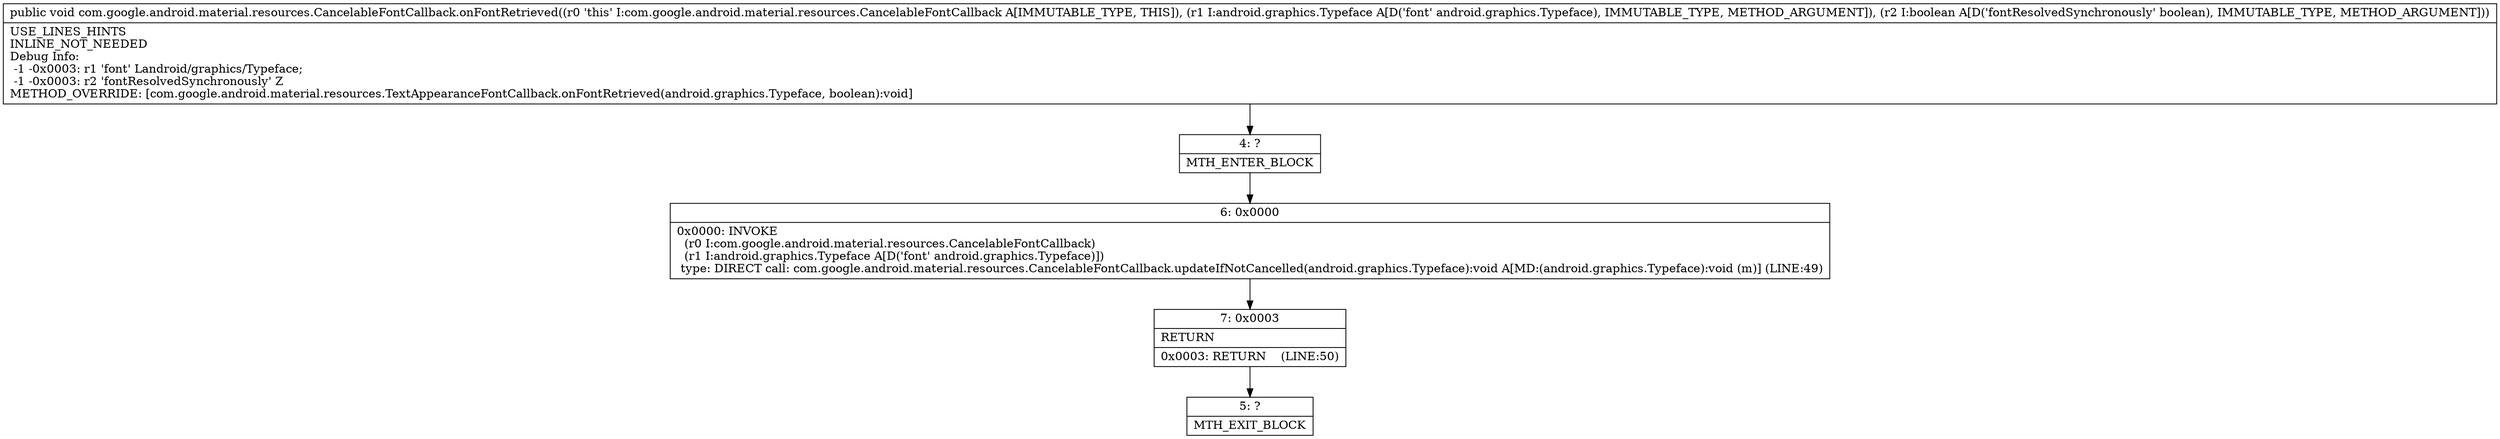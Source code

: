 digraph "CFG forcom.google.android.material.resources.CancelableFontCallback.onFontRetrieved(Landroid\/graphics\/Typeface;Z)V" {
Node_4 [shape=record,label="{4\:\ ?|MTH_ENTER_BLOCK\l}"];
Node_6 [shape=record,label="{6\:\ 0x0000|0x0000: INVOKE  \l  (r0 I:com.google.android.material.resources.CancelableFontCallback)\l  (r1 I:android.graphics.Typeface A[D('font' android.graphics.Typeface)])\l type: DIRECT call: com.google.android.material.resources.CancelableFontCallback.updateIfNotCancelled(android.graphics.Typeface):void A[MD:(android.graphics.Typeface):void (m)] (LINE:49)\l}"];
Node_7 [shape=record,label="{7\:\ 0x0003|RETURN\l|0x0003: RETURN    (LINE:50)\l}"];
Node_5 [shape=record,label="{5\:\ ?|MTH_EXIT_BLOCK\l}"];
MethodNode[shape=record,label="{public void com.google.android.material.resources.CancelableFontCallback.onFontRetrieved((r0 'this' I:com.google.android.material.resources.CancelableFontCallback A[IMMUTABLE_TYPE, THIS]), (r1 I:android.graphics.Typeface A[D('font' android.graphics.Typeface), IMMUTABLE_TYPE, METHOD_ARGUMENT]), (r2 I:boolean A[D('fontResolvedSynchronously' boolean), IMMUTABLE_TYPE, METHOD_ARGUMENT]))  | USE_LINES_HINTS\lINLINE_NOT_NEEDED\lDebug Info:\l  \-1 \-0x0003: r1 'font' Landroid\/graphics\/Typeface;\l  \-1 \-0x0003: r2 'fontResolvedSynchronously' Z\lMETHOD_OVERRIDE: [com.google.android.material.resources.TextAppearanceFontCallback.onFontRetrieved(android.graphics.Typeface, boolean):void]\l}"];
MethodNode -> Node_4;Node_4 -> Node_6;
Node_6 -> Node_7;
Node_7 -> Node_5;
}

